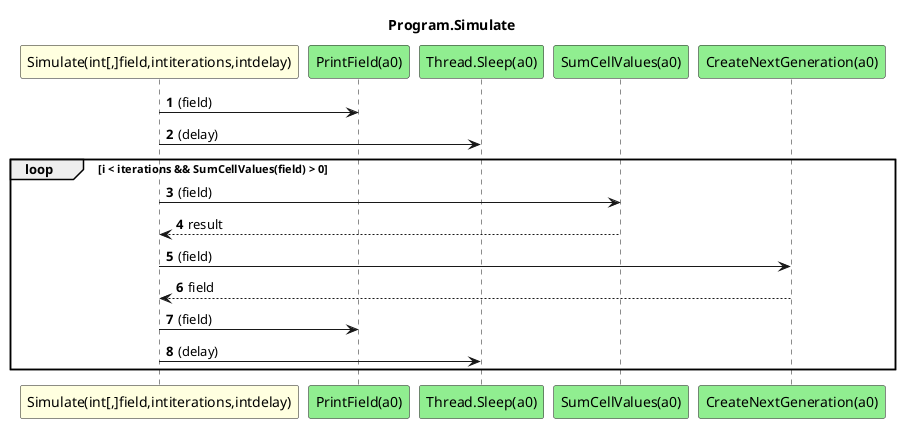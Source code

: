@startuml Program.Simulate
title Program.Simulate
participant "Simulate(int[,]field,intiterations,intdelay)" as Simulate_p0_p1_p2 #LightYellow
participant "PrintField(a0)" as PrintField_a0 #LightGreen
participant "Thread.Sleep(a0)" as Thread_Sleep_a0 #LightGreen
participant "SumCellValues(a0)" as SumCellValues_a0 #LightGreen
participant "CreateNextGeneration(a0)" as CreateNextGeneration_a0 #LightGreen
autonumber
Simulate_p0_p1_p2 -> PrintField_a0 : (field)
Simulate_p0_p1_p2 -> Thread_Sleep_a0 : (delay)
loop i < iterations && SumCellValues(field) > 0
    Simulate_p0_p1_p2 -> SumCellValues_a0 : (field)
    SumCellValues_a0 --> Simulate_p0_p1_p2 : result
    Simulate_p0_p1_p2 -> CreateNextGeneration_a0 : (field)
    CreateNextGeneration_a0 --> Simulate_p0_p1_p2 : field
    Simulate_p0_p1_p2 -> PrintField_a0 : (field)
    Simulate_p0_p1_p2 -> Thread_Sleep_a0 : (delay)
end
@enduml
